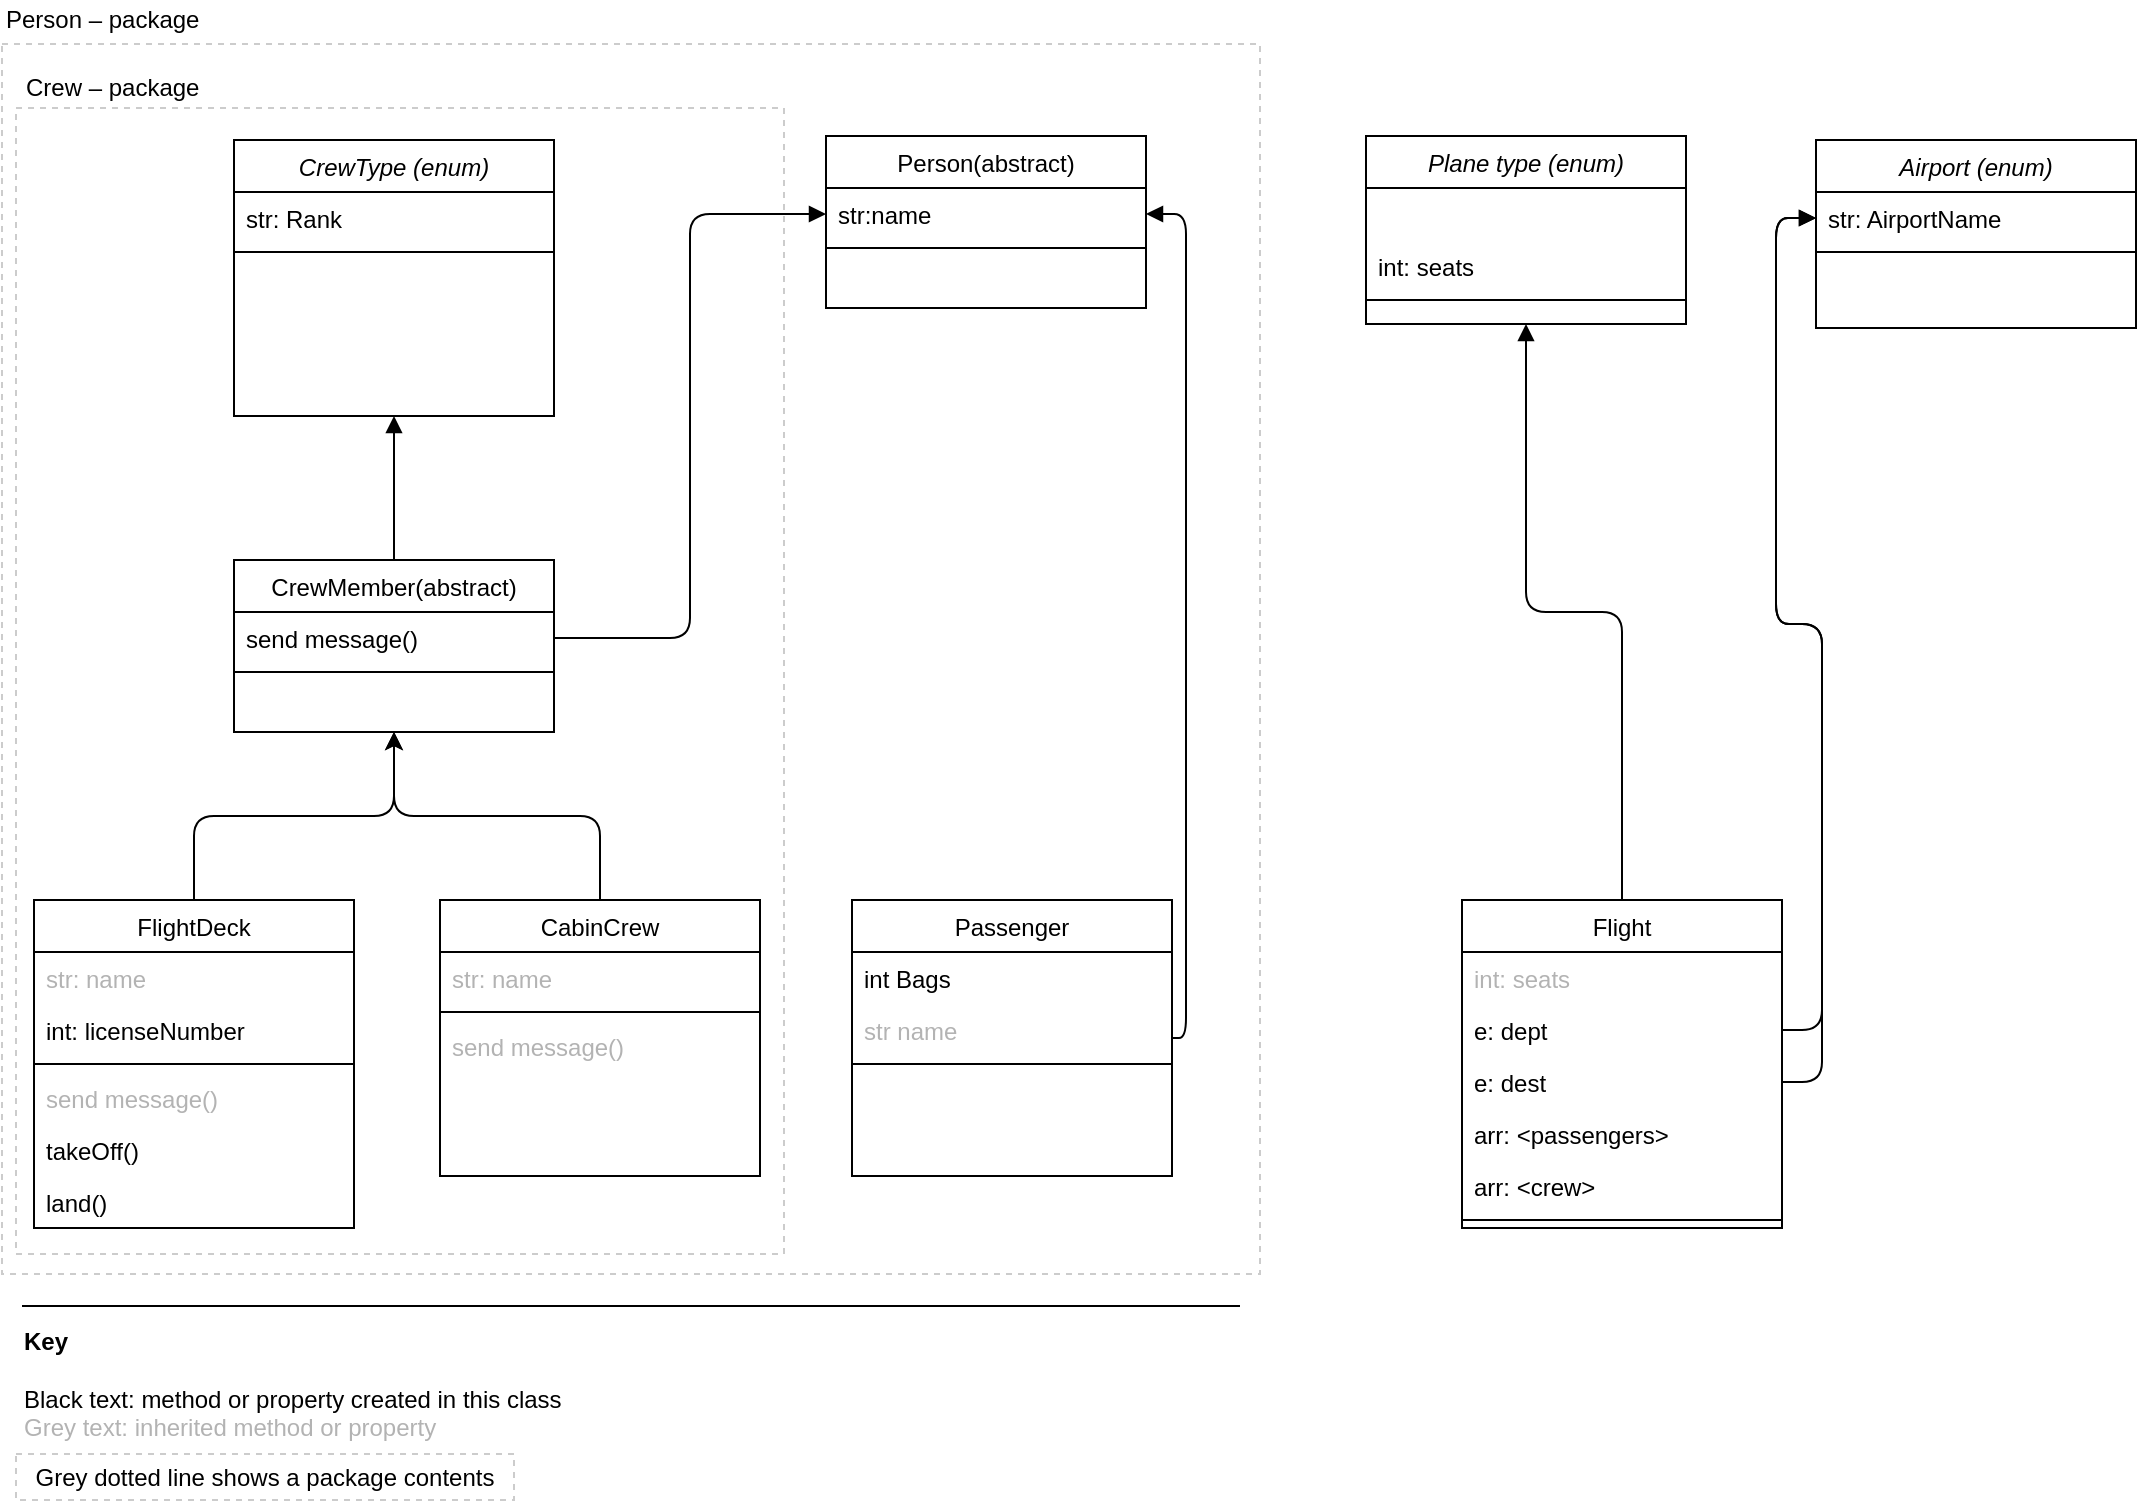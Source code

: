 <mxfile version="14.4.8" type="github">
  <diagram id="C5RBs43oDa-KdzZeNtuy" name="Page-1">
    <mxGraphModel dx="1117" dy="1415" grid="0" gridSize="10" guides="1" tooltips="1" connect="1" arrows="1" fold="1" page="1" pageScale="1" pageWidth="1169" pageHeight="827" math="0" shadow="0">
      <root>
        <mxCell id="WIyWlLk6GJQsqaUBKTNV-0" />
        <mxCell id="WIyWlLk6GJQsqaUBKTNV-1" parent="WIyWlLk6GJQsqaUBKTNV-0" />
        <mxCell id="giyI4GEtJcHJms_aVKWr-73" value="" style="rounded=0;whiteSpace=wrap;html=1;fontColor=#000000;fillColor=none;dashed=1;strokeColor=#CCCCCC;" parent="WIyWlLk6GJQsqaUBKTNV-1" vertex="1">
          <mxGeometry x="57" y="72" width="629" height="615" as="geometry" />
        </mxCell>
        <mxCell id="giyI4GEtJcHJms_aVKWr-74" value="" style="rounded=0;whiteSpace=wrap;html=1;fontColor=#000000;fillColor=none;dashed=1;strokeColor=#CCCCCC;" parent="WIyWlLk6GJQsqaUBKTNV-1" vertex="1">
          <mxGeometry x="64" y="104" width="384" height="573" as="geometry" />
        </mxCell>
        <mxCell id="zkfFHV4jXpPFQw0GAbJ--0" value="CrewType (enum)" style="swimlane;fontStyle=2;align=center;verticalAlign=top;childLayout=stackLayout;horizontal=1;startSize=26;horizontalStack=0;resizeParent=1;resizeLast=0;collapsible=1;marginBottom=0;rounded=0;shadow=0;strokeWidth=1;" parent="WIyWlLk6GJQsqaUBKTNV-1" vertex="1">
          <mxGeometry x="173" y="120" width="160" height="138" as="geometry">
            <mxRectangle x="173" y="120" width="160" height="26" as="alternateBounds" />
          </mxGeometry>
        </mxCell>
        <mxCell id="zkfFHV4jXpPFQw0GAbJ--1" value="str: Rank" style="text;align=left;verticalAlign=top;spacingLeft=4;spacingRight=4;overflow=hidden;rotatable=0;points=[[0,0.5],[1,0.5]];portConstraint=eastwest;" parent="zkfFHV4jXpPFQw0GAbJ--0" vertex="1">
          <mxGeometry y="26" width="160" height="26" as="geometry" />
        </mxCell>
        <mxCell id="zkfFHV4jXpPFQw0GAbJ--4" value="" style="line;html=1;strokeWidth=1;align=left;verticalAlign=middle;spacingTop=-1;spacingLeft=3;spacingRight=3;rotatable=0;labelPosition=right;points=[];portConstraint=eastwest;" parent="zkfFHV4jXpPFQw0GAbJ--0" vertex="1">
          <mxGeometry y="52" width="160" height="8" as="geometry" />
        </mxCell>
        <mxCell id="zkfFHV4jXpPFQw0GAbJ--6" value="CrewMember(abstract)" style="swimlane;fontStyle=0;align=center;verticalAlign=top;childLayout=stackLayout;horizontal=1;startSize=26;horizontalStack=0;resizeParent=1;resizeLast=0;collapsible=1;marginBottom=0;rounded=0;shadow=0;strokeWidth=1;" parent="WIyWlLk6GJQsqaUBKTNV-1" vertex="1">
          <mxGeometry x="173" y="330" width="160" height="86" as="geometry">
            <mxRectangle x="173" y="330" width="160" height="26" as="alternateBounds" />
          </mxGeometry>
        </mxCell>
        <mxCell id="zkfFHV4jXpPFQw0GAbJ--8" value="send message()" style="text;align=left;verticalAlign=top;spacingLeft=4;spacingRight=4;overflow=hidden;rotatable=0;points=[[0,0.5],[1,0.5]];portConstraint=eastwest;rounded=0;shadow=0;html=0;" parent="zkfFHV4jXpPFQw0GAbJ--6" vertex="1">
          <mxGeometry y="26" width="160" height="26" as="geometry" />
        </mxCell>
        <mxCell id="zkfFHV4jXpPFQw0GAbJ--9" value="" style="line;html=1;strokeWidth=1;align=left;verticalAlign=middle;spacingTop=-1;spacingLeft=3;spacingRight=3;rotatable=0;labelPosition=right;points=[];portConstraint=eastwest;" parent="zkfFHV4jXpPFQw0GAbJ--6" vertex="1">
          <mxGeometry y="52" width="160" height="8" as="geometry" />
        </mxCell>
        <mxCell id="zkfFHV4jXpPFQw0GAbJ--12" value="" style="endArrow=block;endFill=1;shadow=0;strokeWidth=1;rounded=1;edgeStyle=elbowEdgeStyle;elbow=vertical;" parent="WIyWlLk6GJQsqaUBKTNV-1" source="zkfFHV4jXpPFQw0GAbJ--6" target="zkfFHV4jXpPFQw0GAbJ--0" edge="1">
          <mxGeometry width="160" relative="1" as="geometry">
            <mxPoint x="153" y="203" as="sourcePoint" />
            <mxPoint x="153" y="203" as="targetPoint" />
          </mxGeometry>
        </mxCell>
        <mxCell id="giyI4GEtJcHJms_aVKWr-31" style="edgeStyle=orthogonalEdgeStyle;rounded=1;orthogonalLoop=1;jettySize=auto;html=1;entryX=0.5;entryY=1;entryDx=0;entryDy=0;fontColor=#B3B3B3;" parent="WIyWlLk6GJQsqaUBKTNV-1" source="giyI4GEtJcHJms_aVKWr-24" target="zkfFHV4jXpPFQw0GAbJ--6" edge="1">
          <mxGeometry relative="1" as="geometry" />
        </mxCell>
        <mxCell id="giyI4GEtJcHJms_aVKWr-24" value="FlightDeck" style="swimlane;fontStyle=0;align=center;verticalAlign=top;childLayout=stackLayout;horizontal=1;startSize=26;horizontalStack=0;resizeParent=1;resizeLast=0;collapsible=1;marginBottom=0;rounded=0;shadow=0;strokeWidth=1;" parent="WIyWlLk6GJQsqaUBKTNV-1" vertex="1">
          <mxGeometry x="73" y="500" width="160" height="164" as="geometry">
            <mxRectangle x="73" y="500" width="160" height="26" as="alternateBounds" />
          </mxGeometry>
        </mxCell>
        <mxCell id="giyI4GEtJcHJms_aVKWr-29" value="str: name" style="text;align=left;verticalAlign=top;spacingLeft=4;spacingRight=4;overflow=hidden;rotatable=0;points=[[0,0.5],[1,0.5]];portConstraint=eastwest;fontColor=#B3B3B3;" parent="giyI4GEtJcHJms_aVKWr-24" vertex="1">
          <mxGeometry y="26" width="160" height="26" as="geometry" />
        </mxCell>
        <mxCell id="giyI4GEtJcHJms_aVKWr-85" value="int: licenseNumber" style="text;align=left;verticalAlign=top;spacingLeft=4;spacingRight=4;overflow=hidden;rotatable=0;points=[[0,0.5],[1,0.5]];portConstraint=eastwest;" parent="giyI4GEtJcHJms_aVKWr-24" vertex="1">
          <mxGeometry y="52" width="160" height="26" as="geometry" />
        </mxCell>
        <mxCell id="giyI4GEtJcHJms_aVKWr-28" value="" style="line;html=1;strokeWidth=1;align=left;verticalAlign=middle;spacingTop=-1;spacingLeft=3;spacingRight=3;rotatable=0;labelPosition=right;points=[];portConstraint=eastwest;" parent="giyI4GEtJcHJms_aVKWr-24" vertex="1">
          <mxGeometry y="78" width="160" height="8" as="geometry" />
        </mxCell>
        <mxCell id="giyI4GEtJcHJms_aVKWr-25" value="send message()" style="text;align=left;verticalAlign=top;spacingLeft=4;spacingRight=4;overflow=hidden;rotatable=0;points=[[0,0.5],[1,0.5]];portConstraint=eastwest;fontColor=#B3B3B3;" parent="giyI4GEtJcHJms_aVKWr-24" vertex="1">
          <mxGeometry y="86" width="160" height="26" as="geometry" />
        </mxCell>
        <mxCell id="giyI4GEtJcHJms_aVKWr-26" value="takeOff()" style="text;align=left;verticalAlign=top;spacingLeft=4;spacingRight=4;overflow=hidden;rotatable=0;points=[[0,0.5],[1,0.5]];portConstraint=eastwest;rounded=0;shadow=0;html=0;" parent="giyI4GEtJcHJms_aVKWr-24" vertex="1">
          <mxGeometry y="112" width="160" height="26" as="geometry" />
        </mxCell>
        <mxCell id="giyI4GEtJcHJms_aVKWr-27" value="land()" style="text;align=left;verticalAlign=top;spacingLeft=4;spacingRight=4;overflow=hidden;rotatable=0;points=[[0,0.5],[1,0.5]];portConstraint=eastwest;rounded=0;shadow=0;html=0;" parent="giyI4GEtJcHJms_aVKWr-24" vertex="1">
          <mxGeometry y="138" width="160" height="26" as="geometry" />
        </mxCell>
        <mxCell id="giyI4GEtJcHJms_aVKWr-38" style="edgeStyle=orthogonalEdgeStyle;rounded=1;orthogonalLoop=1;jettySize=auto;html=1;entryX=0.5;entryY=1;entryDx=0;entryDy=0;fontColor=#B3B3B3;" parent="WIyWlLk6GJQsqaUBKTNV-1" source="giyI4GEtJcHJms_aVKWr-32" target="zkfFHV4jXpPFQw0GAbJ--6" edge="1">
          <mxGeometry relative="1" as="geometry" />
        </mxCell>
        <mxCell id="giyI4GEtJcHJms_aVKWr-32" value="CabinCrew" style="swimlane;fontStyle=0;align=center;verticalAlign=top;childLayout=stackLayout;horizontal=1;startSize=26;horizontalStack=0;resizeParent=1;resizeLast=0;collapsible=1;marginBottom=0;rounded=0;shadow=0;strokeWidth=1;" parent="WIyWlLk6GJQsqaUBKTNV-1" vertex="1">
          <mxGeometry x="276" y="500" width="160" height="138" as="geometry">
            <mxRectangle x="276" y="500" width="160" height="26" as="alternateBounds" />
          </mxGeometry>
        </mxCell>
        <mxCell id="giyI4GEtJcHJms_aVKWr-37" value="str: name" style="text;align=left;verticalAlign=top;spacingLeft=4;spacingRight=4;overflow=hidden;rotatable=0;points=[[0,0.5],[1,0.5]];portConstraint=eastwest;fontColor=#B3B3B3;" parent="giyI4GEtJcHJms_aVKWr-32" vertex="1">
          <mxGeometry y="26" width="160" height="26" as="geometry" />
        </mxCell>
        <mxCell id="giyI4GEtJcHJms_aVKWr-36" value="" style="line;html=1;strokeWidth=1;align=left;verticalAlign=middle;spacingTop=-1;spacingLeft=3;spacingRight=3;rotatable=0;labelPosition=right;points=[];portConstraint=eastwest;" parent="giyI4GEtJcHJms_aVKWr-32" vertex="1">
          <mxGeometry y="52" width="160" height="8" as="geometry" />
        </mxCell>
        <mxCell id="giyI4GEtJcHJms_aVKWr-33" value="send message()" style="text;align=left;verticalAlign=top;spacingLeft=4;spacingRight=4;overflow=hidden;rotatable=0;points=[[0,0.5],[1,0.5]];portConstraint=eastwest;fontColor=#B3B3B3;" parent="giyI4GEtJcHJms_aVKWr-32" vertex="1">
          <mxGeometry y="60" width="160" height="26" as="geometry" />
        </mxCell>
        <mxCell id="giyI4GEtJcHJms_aVKWr-39" value="Person(abstract)" style="swimlane;fontStyle=0;align=center;verticalAlign=top;childLayout=stackLayout;horizontal=1;startSize=26;horizontalStack=0;resizeParent=1;resizeLast=0;collapsible=1;marginBottom=0;rounded=0;shadow=0;strokeWidth=1;" parent="WIyWlLk6GJQsqaUBKTNV-1" vertex="1">
          <mxGeometry x="469" y="118" width="160" height="86" as="geometry">
            <mxRectangle x="469" y="118" width="160" height="26" as="alternateBounds" />
          </mxGeometry>
        </mxCell>
        <mxCell id="giyI4GEtJcHJms_aVKWr-40" value="str:name" style="text;align=left;verticalAlign=top;spacingLeft=4;spacingRight=4;overflow=hidden;rotatable=0;points=[[0,0.5],[1,0.5]];portConstraint=eastwest;rounded=0;shadow=0;html=0;" parent="giyI4GEtJcHJms_aVKWr-39" vertex="1">
          <mxGeometry y="26" width="160" height="26" as="geometry" />
        </mxCell>
        <mxCell id="giyI4GEtJcHJms_aVKWr-41" value="" style="line;html=1;strokeWidth=1;align=left;verticalAlign=middle;spacingTop=-1;spacingLeft=3;spacingRight=3;rotatable=0;labelPosition=right;points=[];portConstraint=eastwest;" parent="giyI4GEtJcHJms_aVKWr-39" vertex="1">
          <mxGeometry y="52" width="160" height="8" as="geometry" />
        </mxCell>
        <mxCell id="giyI4GEtJcHJms_aVKWr-43" style="edgeStyle=orthogonalEdgeStyle;rounded=1;orthogonalLoop=1;jettySize=auto;html=1;entryX=0;entryY=0.5;entryDx=0;entryDy=0;fontColor=#B3B3B3;endArrow=block;endFill=1;" parent="WIyWlLk6GJQsqaUBKTNV-1" source="zkfFHV4jXpPFQw0GAbJ--8" target="giyI4GEtJcHJms_aVKWr-40" edge="1">
          <mxGeometry relative="1" as="geometry">
            <mxPoint x="395" y="185" as="targetPoint" />
          </mxGeometry>
        </mxCell>
        <mxCell id="giyI4GEtJcHJms_aVKWr-50" style="edgeStyle=orthogonalEdgeStyle;rounded=1;orthogonalLoop=1;jettySize=auto;html=1;fontColor=#B3B3B3;endArrow=block;endFill=1;entryX=1;entryY=0.5;entryDx=0;entryDy=0;" parent="WIyWlLk6GJQsqaUBKTNV-1" source="giyI4GEtJcHJms_aVKWr-44" target="giyI4GEtJcHJms_aVKWr-40" edge="1">
          <mxGeometry relative="1" as="geometry">
            <Array as="points">
              <mxPoint x="649" y="569" />
              <mxPoint x="649" y="157" />
            </Array>
          </mxGeometry>
        </mxCell>
        <mxCell id="giyI4GEtJcHJms_aVKWr-44" value="Passenger" style="swimlane;fontStyle=0;align=center;verticalAlign=top;childLayout=stackLayout;horizontal=1;startSize=26;horizontalStack=0;resizeParent=1;resizeLast=0;collapsible=1;marginBottom=0;rounded=0;shadow=0;strokeWidth=1;" parent="WIyWlLk6GJQsqaUBKTNV-1" vertex="1">
          <mxGeometry x="482" y="500" width="160" height="138" as="geometry">
            <mxRectangle x="482" y="500" width="160" height="26" as="alternateBounds" />
          </mxGeometry>
        </mxCell>
        <mxCell id="giyI4GEtJcHJms_aVKWr-47" value="int Bags" style="text;align=left;verticalAlign=top;spacingLeft=4;spacingRight=4;overflow=hidden;rotatable=0;points=[[0,0.5],[1,0.5]];portConstraint=eastwest;rounded=0;shadow=0;html=0;" parent="giyI4GEtJcHJms_aVKWr-44" vertex="1">
          <mxGeometry y="26" width="160" height="26" as="geometry" />
        </mxCell>
        <mxCell id="giyI4GEtJcHJms_aVKWr-66" value="str name" style="text;align=left;verticalAlign=top;spacingLeft=4;spacingRight=4;overflow=hidden;rotatable=0;points=[[0,0.5],[1,0.5]];portConstraint=eastwest;rounded=0;shadow=0;html=0;fontColor=#B3B3B3;" parent="giyI4GEtJcHJms_aVKWr-44" vertex="1">
          <mxGeometry y="52" width="160" height="26" as="geometry" />
        </mxCell>
        <mxCell id="giyI4GEtJcHJms_aVKWr-48" value="" style="line;html=1;strokeWidth=1;align=left;verticalAlign=middle;spacingTop=-1;spacingLeft=3;spacingRight=3;rotatable=0;labelPosition=right;points=[];portConstraint=eastwest;" parent="giyI4GEtJcHJms_aVKWr-44" vertex="1">
          <mxGeometry y="78" width="160" height="8" as="geometry" />
        </mxCell>
        <mxCell id="giyI4GEtJcHJms_aVKWr-52" value="Plane type (enum)" style="swimlane;fontStyle=2;align=center;verticalAlign=top;childLayout=stackLayout;horizontal=1;startSize=26;horizontalStack=0;resizeParent=1;resizeLast=0;collapsible=1;marginBottom=0;rounded=0;shadow=0;strokeWidth=1;" parent="WIyWlLk6GJQsqaUBKTNV-1" vertex="1">
          <mxGeometry x="739" y="118" width="160" height="94" as="geometry">
            <mxRectangle x="739" y="118" width="160" height="26" as="alternateBounds" />
          </mxGeometry>
        </mxCell>
        <mxCell id="giyI4GEtJcHJms_aVKWr-53" value=" " style="text;align=left;verticalAlign=top;spacingLeft=4;spacingRight=4;overflow=hidden;rotatable=0;points=[[0,0.5],[1,0.5]];portConstraint=eastwest;" parent="giyI4GEtJcHJms_aVKWr-52" vertex="1">
          <mxGeometry y="26" width="160" height="26" as="geometry" />
        </mxCell>
        <mxCell id="giyI4GEtJcHJms_aVKWr-57" value="int: seats" style="text;align=left;verticalAlign=top;spacingLeft=4;spacingRight=4;overflow=hidden;rotatable=0;points=[[0,0.5],[1,0.5]];portConstraint=eastwest;" parent="giyI4GEtJcHJms_aVKWr-52" vertex="1">
          <mxGeometry y="52" width="160" height="26" as="geometry" />
        </mxCell>
        <mxCell id="giyI4GEtJcHJms_aVKWr-56" value="" style="line;html=1;strokeWidth=1;align=left;verticalAlign=middle;spacingTop=-1;spacingLeft=3;spacingRight=3;rotatable=0;labelPosition=right;points=[];portConstraint=eastwest;" parent="giyI4GEtJcHJms_aVKWr-52" vertex="1">
          <mxGeometry y="78" width="160" height="8" as="geometry" />
        </mxCell>
        <mxCell id="giyI4GEtJcHJms_aVKWr-64" style="edgeStyle=orthogonalEdgeStyle;rounded=1;orthogonalLoop=1;jettySize=auto;html=1;entryX=0.5;entryY=1;entryDx=0;entryDy=0;endArrow=block;endFill=1;fontColor=#B3B3B3;" parent="WIyWlLk6GJQsqaUBKTNV-1" source="giyI4GEtJcHJms_aVKWr-58" target="giyI4GEtJcHJms_aVKWr-52" edge="1">
          <mxGeometry relative="1" as="geometry" />
        </mxCell>
        <mxCell id="giyI4GEtJcHJms_aVKWr-58" value="Flight" style="swimlane;fontStyle=0;align=center;verticalAlign=top;childLayout=stackLayout;horizontal=1;startSize=26;horizontalStack=0;resizeParent=1;resizeLast=0;collapsible=1;marginBottom=0;rounded=0;shadow=0;strokeWidth=1;" parent="WIyWlLk6GJQsqaUBKTNV-1" vertex="1">
          <mxGeometry x="787" y="500" width="160" height="164" as="geometry">
            <mxRectangle x="787" y="500" width="160" height="26" as="alternateBounds" />
          </mxGeometry>
        </mxCell>
        <mxCell id="giyI4GEtJcHJms_aVKWr-61" value="int: seats" style="text;align=left;verticalAlign=top;spacingLeft=4;spacingRight=4;overflow=hidden;rotatable=0;points=[[0,0.5],[1,0.5]];portConstraint=eastwest;rounded=0;shadow=0;html=0;fontColor=#B3B3B3;" parent="giyI4GEtJcHJms_aVKWr-58" vertex="1">
          <mxGeometry y="26" width="160" height="26" as="geometry" />
        </mxCell>
        <mxCell id="giyI4GEtJcHJms_aVKWr-69" value="e: dept" style="text;align=left;verticalAlign=top;spacingLeft=4;spacingRight=4;overflow=hidden;rotatable=0;points=[[0,0.5],[1,0.5]];portConstraint=eastwest;rounded=0;shadow=0;html=0;" parent="giyI4GEtJcHJms_aVKWr-58" vertex="1">
          <mxGeometry y="52" width="160" height="26" as="geometry" />
        </mxCell>
        <mxCell id="giyI4GEtJcHJms_aVKWr-70" value="e: dest" style="text;align=left;verticalAlign=top;spacingLeft=4;spacingRight=4;overflow=hidden;rotatable=0;points=[[0,0.5],[1,0.5]];portConstraint=eastwest;rounded=0;shadow=0;html=0;" parent="giyI4GEtJcHJms_aVKWr-58" vertex="1">
          <mxGeometry y="78" width="160" height="26" as="geometry" />
        </mxCell>
        <mxCell id="giyI4GEtJcHJms_aVKWr-67" value="arr: &lt;passengers&gt;" style="text;align=left;verticalAlign=top;spacingLeft=4;spacingRight=4;overflow=hidden;rotatable=0;points=[[0,0.5],[1,0.5]];portConstraint=eastwest;rounded=0;shadow=0;html=0;" parent="giyI4GEtJcHJms_aVKWr-58" vertex="1">
          <mxGeometry y="104" width="160" height="26" as="geometry" />
        </mxCell>
        <mxCell id="giyI4GEtJcHJms_aVKWr-68" value="arr: &lt;crew&gt;" style="text;align=left;verticalAlign=top;spacingLeft=4;spacingRight=4;overflow=hidden;rotatable=0;points=[[0,0.5],[1,0.5]];portConstraint=eastwest;rounded=0;shadow=0;html=0;" parent="giyI4GEtJcHJms_aVKWr-58" vertex="1">
          <mxGeometry y="130" width="160" height="26" as="geometry" />
        </mxCell>
        <mxCell id="giyI4GEtJcHJms_aVKWr-62" value="" style="line;html=1;strokeWidth=1;align=left;verticalAlign=middle;spacingTop=-1;spacingLeft=3;spacingRight=3;rotatable=0;labelPosition=right;points=[];portConstraint=eastwest;" parent="giyI4GEtJcHJms_aVKWr-58" vertex="1">
          <mxGeometry y="156" width="160" height="8" as="geometry" />
        </mxCell>
        <mxCell id="giyI4GEtJcHJms_aVKWr-71" value="" style="endArrow=none;html=1;fontColor=#000000;" parent="WIyWlLk6GJQsqaUBKTNV-1" edge="1">
          <mxGeometry width="50" height="50" relative="1" as="geometry">
            <mxPoint x="67" y="703" as="sourcePoint" />
            <mxPoint x="676" y="703" as="targetPoint" />
          </mxGeometry>
        </mxCell>
        <mxCell id="giyI4GEtJcHJms_aVKWr-72" value="&lt;b&gt;Key&lt;/b&gt;&lt;br&gt;&lt;br&gt;Black text: method or property created in this class&lt;br&gt;&lt;font color=&quot;#b3b3b3&quot;&gt;Grey text: inherited method or property&lt;/font&gt;" style="text;html=1;strokeColor=none;fillColor=none;align=left;verticalAlign=top;whiteSpace=wrap;rounded=0;fontColor=#000000;" parent="WIyWlLk6GJQsqaUBKTNV-1" vertex="1">
          <mxGeometry x="66" y="707" width="326" height="20" as="geometry" />
        </mxCell>
        <mxCell id="giyI4GEtJcHJms_aVKWr-75" value="Person – package" style="text;html=1;strokeColor=none;fillColor=none;align=left;verticalAlign=middle;whiteSpace=wrap;rounded=0;dashed=1;fontColor=#000000;" parent="WIyWlLk6GJQsqaUBKTNV-1" vertex="1">
          <mxGeometry x="57" y="50" width="146" height="20" as="geometry" />
        </mxCell>
        <mxCell id="giyI4GEtJcHJms_aVKWr-76" value="Crew – package" style="text;html=1;strokeColor=none;fillColor=none;align=left;verticalAlign=middle;whiteSpace=wrap;rounded=0;dashed=1;fontColor=#000000;" parent="WIyWlLk6GJQsqaUBKTNV-1" vertex="1">
          <mxGeometry x="67" y="84" width="146" height="20" as="geometry" />
        </mxCell>
        <mxCell id="giyI4GEtJcHJms_aVKWr-77" value="Airport (enum)" style="swimlane;fontStyle=2;align=center;verticalAlign=top;childLayout=stackLayout;horizontal=1;startSize=26;horizontalStack=0;resizeParent=1;resizeLast=0;collapsible=1;marginBottom=0;rounded=0;shadow=0;strokeWidth=1;" parent="WIyWlLk6GJQsqaUBKTNV-1" vertex="1">
          <mxGeometry x="964" y="120" width="160" height="94" as="geometry">
            <mxRectangle x="964" y="120" width="160" height="26" as="alternateBounds" />
          </mxGeometry>
        </mxCell>
        <mxCell id="giyI4GEtJcHJms_aVKWr-78" value="str: AirportName" style="text;align=left;verticalAlign=top;spacingLeft=4;spacingRight=4;overflow=hidden;rotatable=0;points=[[0,0.5],[1,0.5]];portConstraint=eastwest;" parent="giyI4GEtJcHJms_aVKWr-77" vertex="1">
          <mxGeometry y="26" width="160" height="26" as="geometry" />
        </mxCell>
        <mxCell id="giyI4GEtJcHJms_aVKWr-79" value="" style="line;html=1;strokeWidth=1;align=left;verticalAlign=middle;spacingTop=-1;spacingLeft=3;spacingRight=3;rotatable=0;labelPosition=right;points=[];portConstraint=eastwest;" parent="giyI4GEtJcHJms_aVKWr-77" vertex="1">
          <mxGeometry y="52" width="160" height="8" as="geometry" />
        </mxCell>
        <mxCell id="giyI4GEtJcHJms_aVKWr-88" value="Grey dotted line shows a package contents" style="rounded=0;whiteSpace=wrap;html=1;fontColor=#000000;fillColor=none;dashed=1;strokeColor=#CCCCCC;" parent="WIyWlLk6GJQsqaUBKTNV-1" vertex="1">
          <mxGeometry x="64" y="777" width="249" height="23" as="geometry" />
        </mxCell>
        <mxCell id="giyI4GEtJcHJms_aVKWr-89" style="edgeStyle=orthogonalEdgeStyle;rounded=1;orthogonalLoop=1;jettySize=auto;html=1;entryX=0;entryY=0.5;entryDx=0;entryDy=0;endArrow=block;endFill=1;fontColor=#000000;" parent="WIyWlLk6GJQsqaUBKTNV-1" source="giyI4GEtJcHJms_aVKWr-69" target="giyI4GEtJcHJms_aVKWr-78" edge="1">
          <mxGeometry relative="1" as="geometry" />
        </mxCell>
        <mxCell id="giyI4GEtJcHJms_aVKWr-90" style="edgeStyle=orthogonalEdgeStyle;rounded=1;orthogonalLoop=1;jettySize=auto;html=1;entryX=0;entryY=0.5;entryDx=0;entryDy=0;endArrow=block;endFill=1;fontColor=#000000;" parent="WIyWlLk6GJQsqaUBKTNV-1" source="giyI4GEtJcHJms_aVKWr-70" target="giyI4GEtJcHJms_aVKWr-78" edge="1">
          <mxGeometry relative="1" as="geometry">
            <Array as="points">
              <mxPoint x="967" y="591" />
              <mxPoint x="967" y="362" />
              <mxPoint x="944" y="362" />
              <mxPoint x="944" y="159" />
            </Array>
          </mxGeometry>
        </mxCell>
      </root>
    </mxGraphModel>
  </diagram>
</mxfile>
